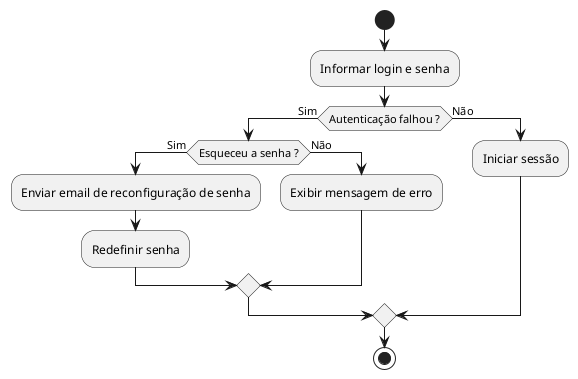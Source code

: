 @startuml
start
:Informar login e senha;
if (Autenticação falhou ?) then (Sim)
    if (Esqueceu a senha ?) then (Sim)
        :Enviar email de reconfiguração de senha;
        :Redefinir senha;
    else (Não)
        :Exibir mensagem de erro;
    endif
else (Não)
    :Iniciar sessão;
endif
stop
@enduml